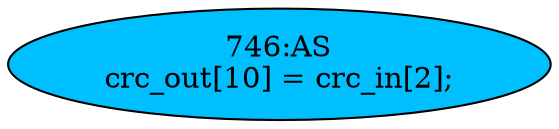 strict digraph "" {
	node [label="\N"];
	"746:AS"	 [ast="<pyverilog.vparser.ast.Assign object at 0x7f55d3d0a650>",
		def_var="['crc_out']",
		fillcolor=deepskyblue,
		label="746:AS
crc_out[10] = crc_in[2];",
		statements="[]",
		style=filled,
		typ=Assign,
		use_var="['crc_in']"];
}
